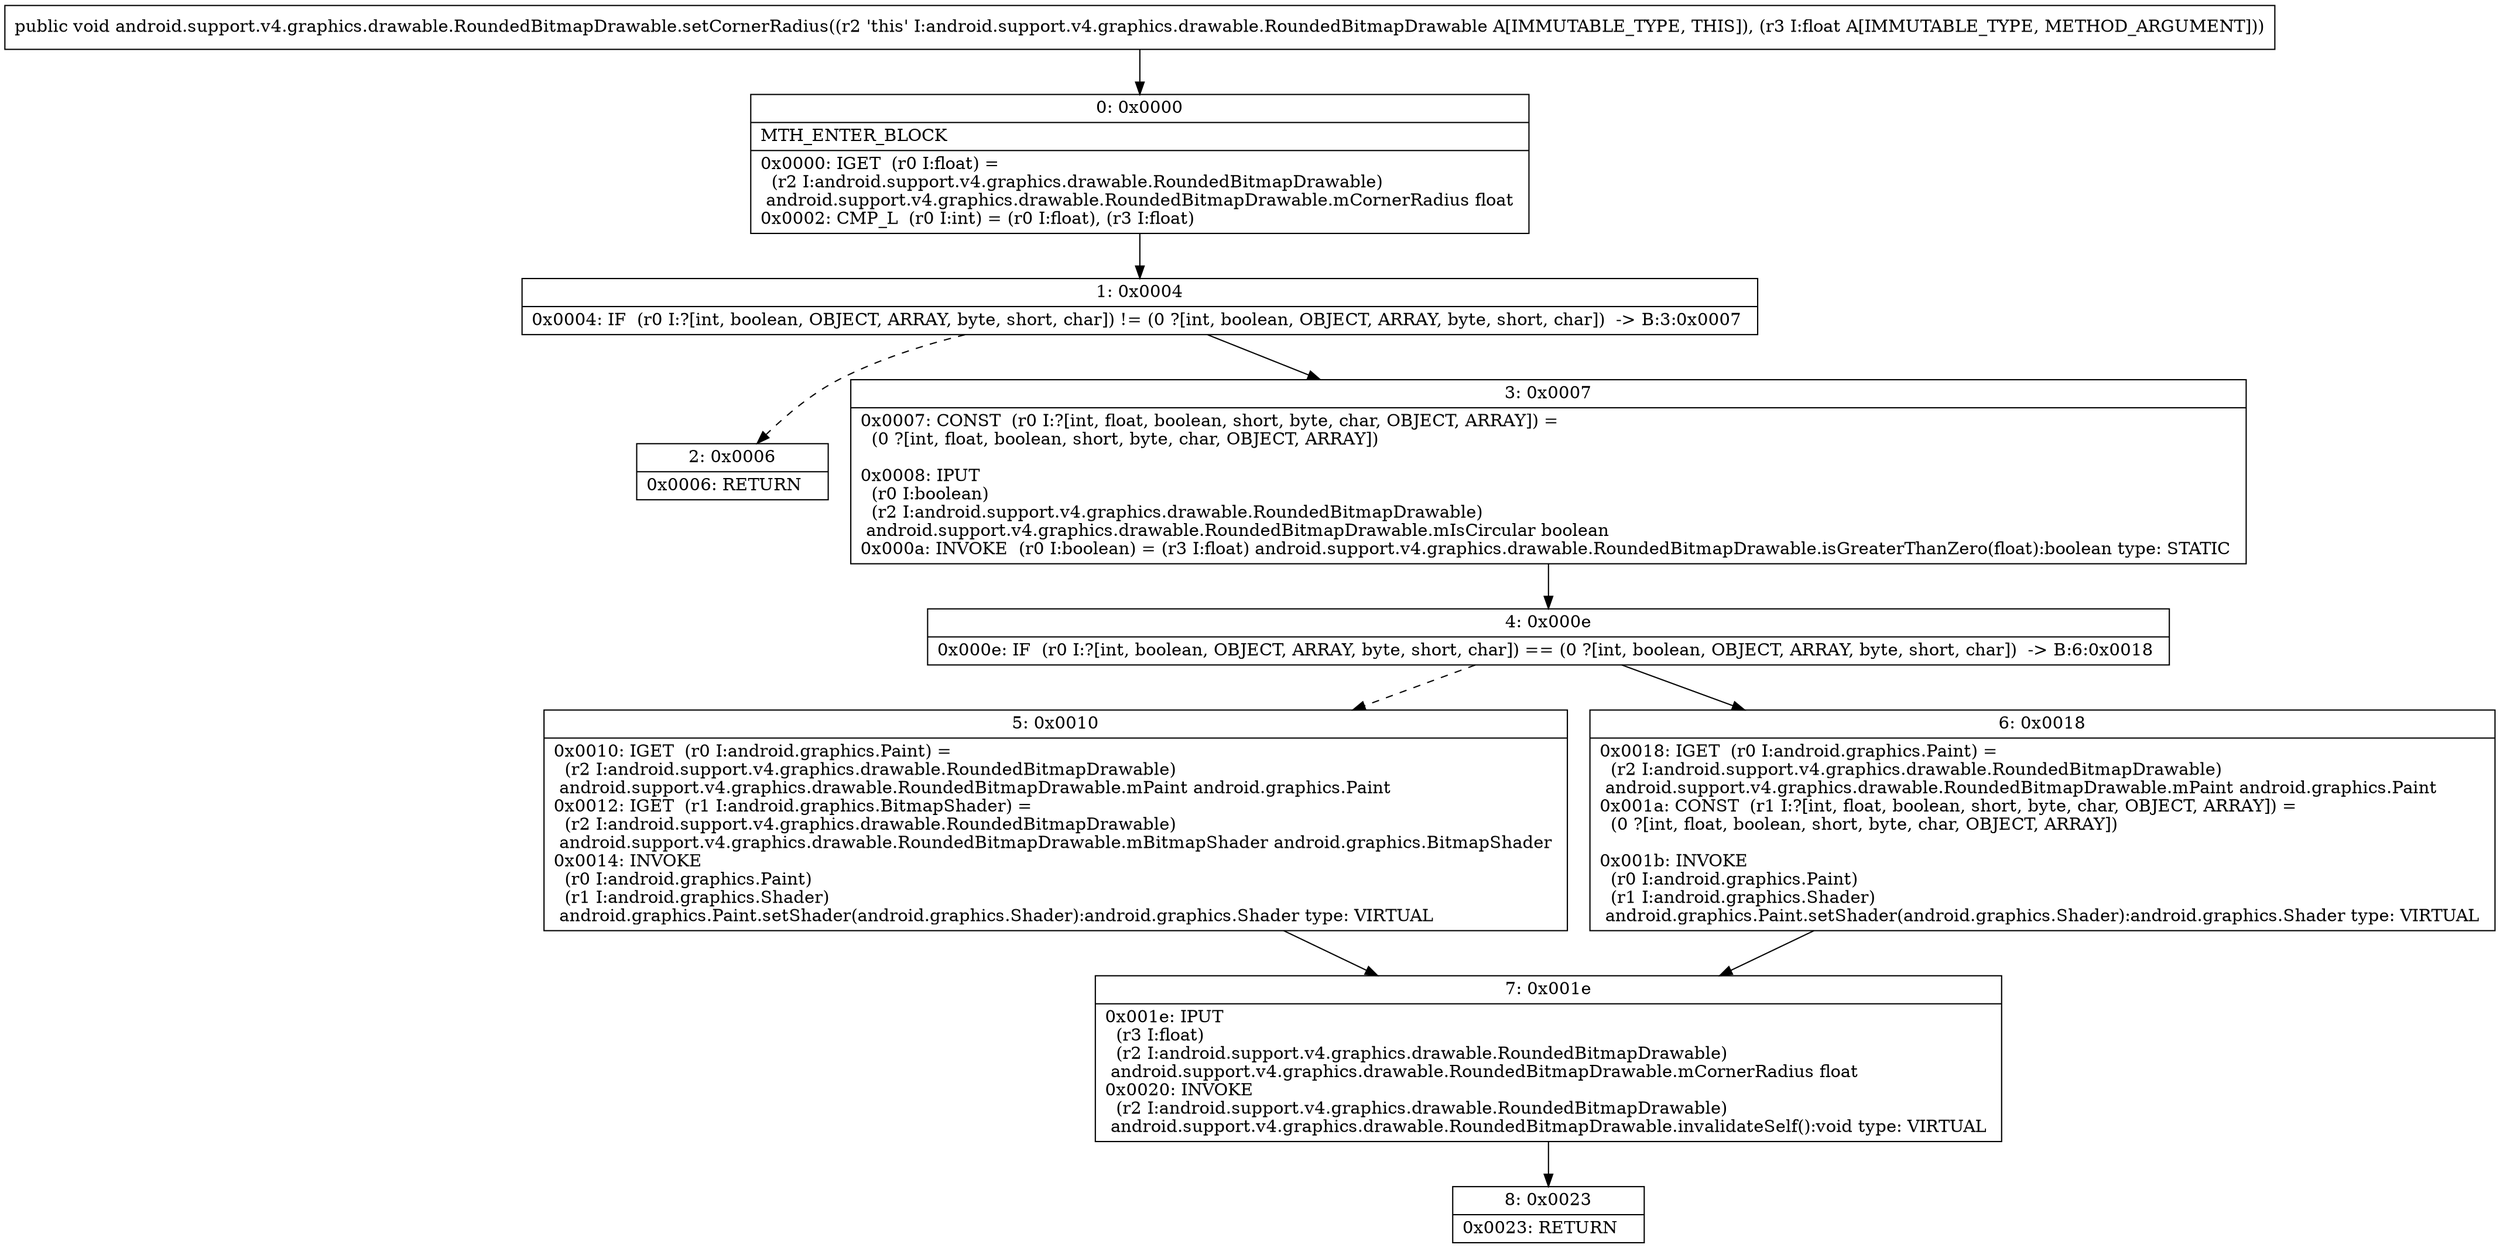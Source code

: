 digraph "CFG forandroid.support.v4.graphics.drawable.RoundedBitmapDrawable.setCornerRadius(F)V" {
Node_0 [shape=record,label="{0\:\ 0x0000|MTH_ENTER_BLOCK\l|0x0000: IGET  (r0 I:float) = \l  (r2 I:android.support.v4.graphics.drawable.RoundedBitmapDrawable)\l android.support.v4.graphics.drawable.RoundedBitmapDrawable.mCornerRadius float \l0x0002: CMP_L  (r0 I:int) = (r0 I:float), (r3 I:float) \l}"];
Node_1 [shape=record,label="{1\:\ 0x0004|0x0004: IF  (r0 I:?[int, boolean, OBJECT, ARRAY, byte, short, char]) != (0 ?[int, boolean, OBJECT, ARRAY, byte, short, char])  \-\> B:3:0x0007 \l}"];
Node_2 [shape=record,label="{2\:\ 0x0006|0x0006: RETURN   \l}"];
Node_3 [shape=record,label="{3\:\ 0x0007|0x0007: CONST  (r0 I:?[int, float, boolean, short, byte, char, OBJECT, ARRAY]) = \l  (0 ?[int, float, boolean, short, byte, char, OBJECT, ARRAY])\l \l0x0008: IPUT  \l  (r0 I:boolean)\l  (r2 I:android.support.v4.graphics.drawable.RoundedBitmapDrawable)\l android.support.v4.graphics.drawable.RoundedBitmapDrawable.mIsCircular boolean \l0x000a: INVOKE  (r0 I:boolean) = (r3 I:float) android.support.v4.graphics.drawable.RoundedBitmapDrawable.isGreaterThanZero(float):boolean type: STATIC \l}"];
Node_4 [shape=record,label="{4\:\ 0x000e|0x000e: IF  (r0 I:?[int, boolean, OBJECT, ARRAY, byte, short, char]) == (0 ?[int, boolean, OBJECT, ARRAY, byte, short, char])  \-\> B:6:0x0018 \l}"];
Node_5 [shape=record,label="{5\:\ 0x0010|0x0010: IGET  (r0 I:android.graphics.Paint) = \l  (r2 I:android.support.v4.graphics.drawable.RoundedBitmapDrawable)\l android.support.v4.graphics.drawable.RoundedBitmapDrawable.mPaint android.graphics.Paint \l0x0012: IGET  (r1 I:android.graphics.BitmapShader) = \l  (r2 I:android.support.v4.graphics.drawable.RoundedBitmapDrawable)\l android.support.v4.graphics.drawable.RoundedBitmapDrawable.mBitmapShader android.graphics.BitmapShader \l0x0014: INVOKE  \l  (r0 I:android.graphics.Paint)\l  (r1 I:android.graphics.Shader)\l android.graphics.Paint.setShader(android.graphics.Shader):android.graphics.Shader type: VIRTUAL \l}"];
Node_6 [shape=record,label="{6\:\ 0x0018|0x0018: IGET  (r0 I:android.graphics.Paint) = \l  (r2 I:android.support.v4.graphics.drawable.RoundedBitmapDrawable)\l android.support.v4.graphics.drawable.RoundedBitmapDrawable.mPaint android.graphics.Paint \l0x001a: CONST  (r1 I:?[int, float, boolean, short, byte, char, OBJECT, ARRAY]) = \l  (0 ?[int, float, boolean, short, byte, char, OBJECT, ARRAY])\l \l0x001b: INVOKE  \l  (r0 I:android.graphics.Paint)\l  (r1 I:android.graphics.Shader)\l android.graphics.Paint.setShader(android.graphics.Shader):android.graphics.Shader type: VIRTUAL \l}"];
Node_7 [shape=record,label="{7\:\ 0x001e|0x001e: IPUT  \l  (r3 I:float)\l  (r2 I:android.support.v4.graphics.drawable.RoundedBitmapDrawable)\l android.support.v4.graphics.drawable.RoundedBitmapDrawable.mCornerRadius float \l0x0020: INVOKE  \l  (r2 I:android.support.v4.graphics.drawable.RoundedBitmapDrawable)\l android.support.v4.graphics.drawable.RoundedBitmapDrawable.invalidateSelf():void type: VIRTUAL \l}"];
Node_8 [shape=record,label="{8\:\ 0x0023|0x0023: RETURN   \l}"];
MethodNode[shape=record,label="{public void android.support.v4.graphics.drawable.RoundedBitmapDrawable.setCornerRadius((r2 'this' I:android.support.v4.graphics.drawable.RoundedBitmapDrawable A[IMMUTABLE_TYPE, THIS]), (r3 I:float A[IMMUTABLE_TYPE, METHOD_ARGUMENT])) }"];
MethodNode -> Node_0;
Node_0 -> Node_1;
Node_1 -> Node_2[style=dashed];
Node_1 -> Node_3;
Node_3 -> Node_4;
Node_4 -> Node_5[style=dashed];
Node_4 -> Node_6;
Node_5 -> Node_7;
Node_6 -> Node_7;
Node_7 -> Node_8;
}

